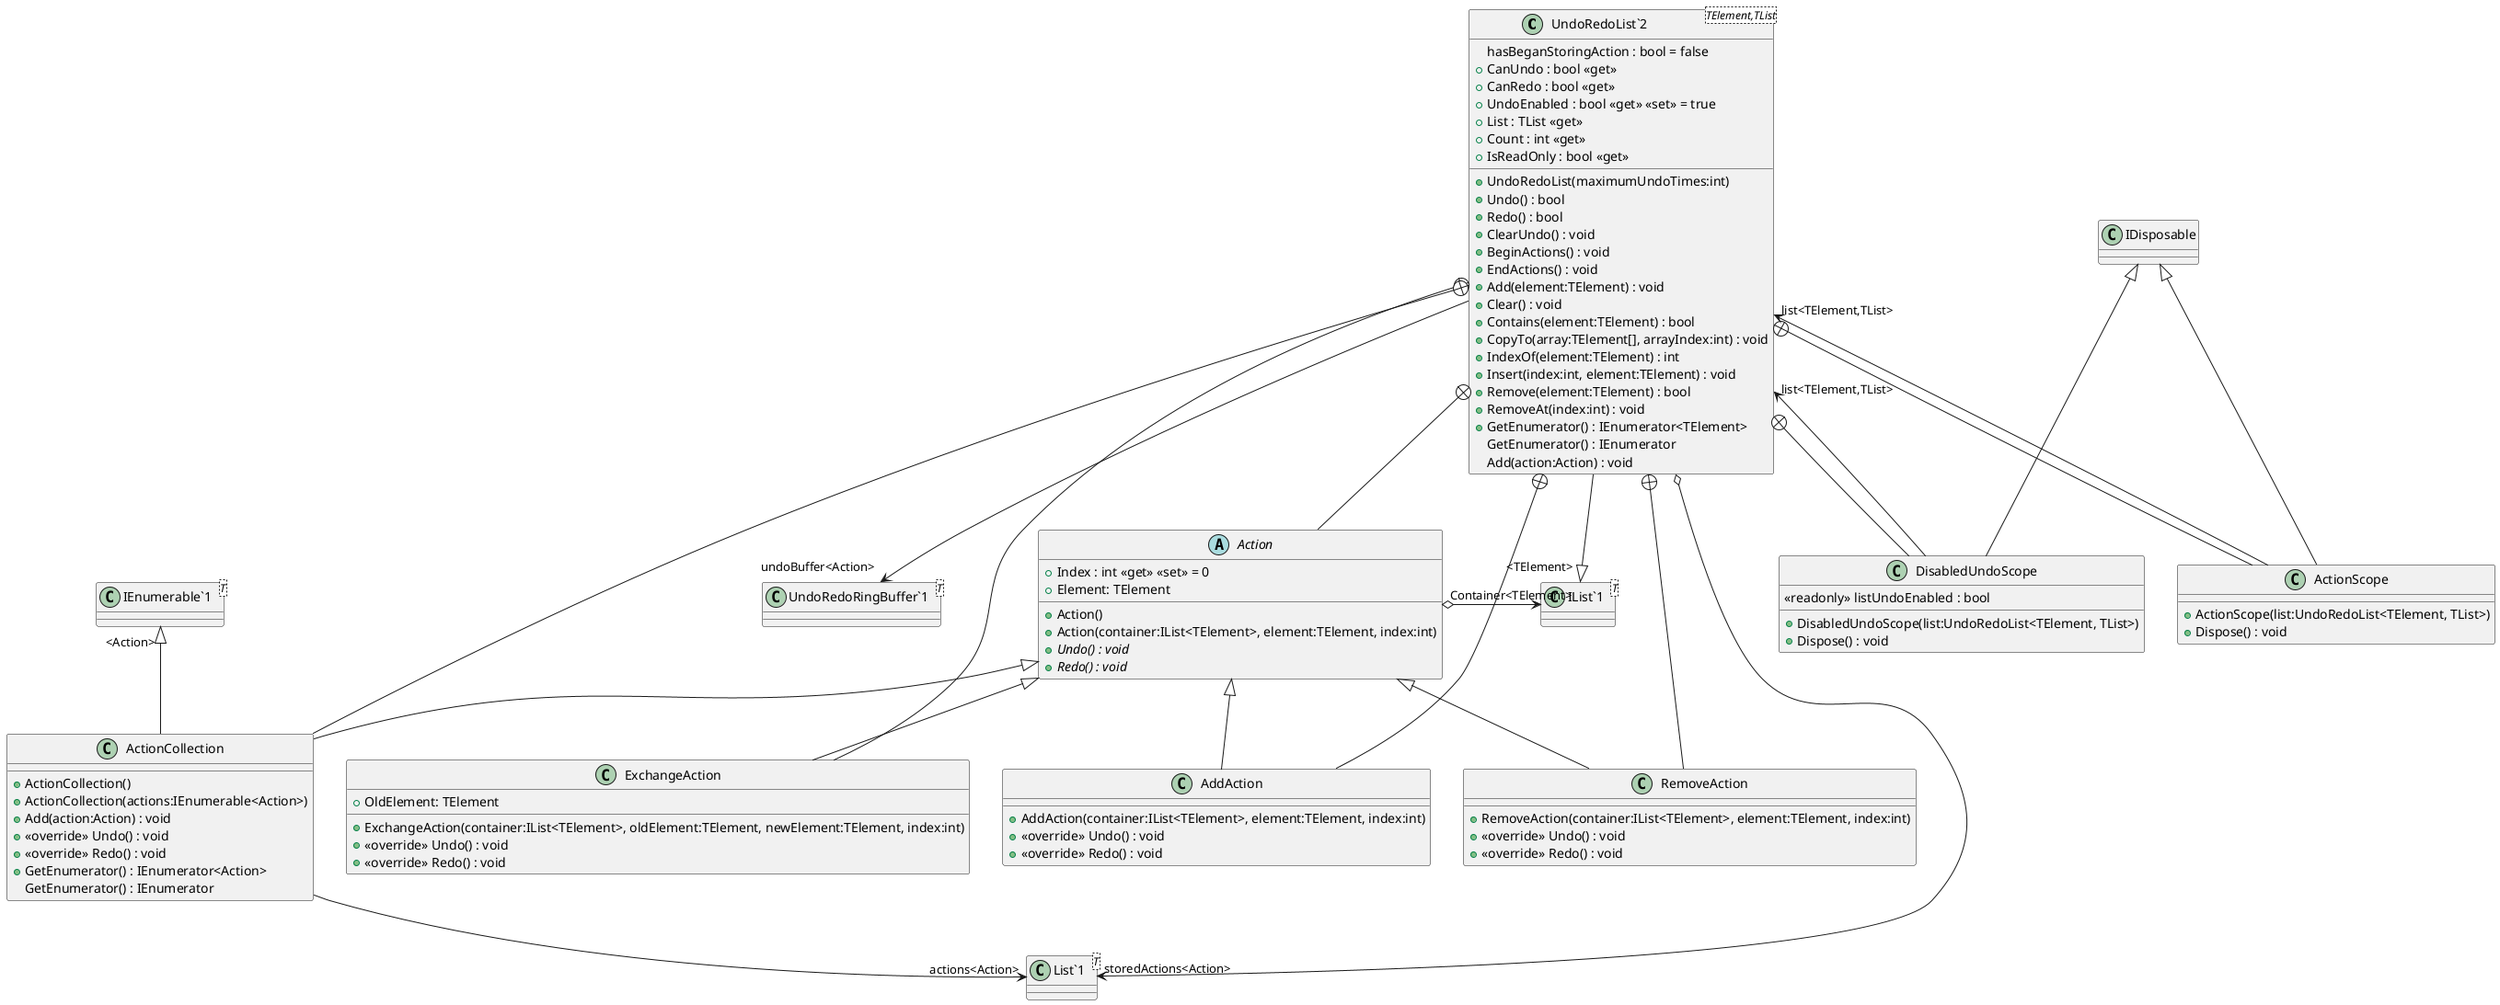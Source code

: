 @startuml
class "UndoRedoList`2"<TElement,TList> {
    hasBeganStoringAction : bool = false
    + CanUndo : bool <<get>>
    + CanRedo : bool <<get>>
    + UndoEnabled : bool <<get>> <<set>> = true
    + UndoRedoList(maximumUndoTimes:int)
    + Undo() : bool
    + Redo() : bool
    + ClearUndo() : void
    + BeginActions() : void
    + EndActions() : void
    + List : TList <<get>>
    + Count : int <<get>>
    + IsReadOnly : bool <<get>>
    + Add(element:TElement) : void
    + Clear() : void
    + Contains(element:TElement) : bool
    + CopyTo(array:TElement[], arrayIndex:int) : void
    + IndexOf(element:TElement) : int
    + Insert(index:int, element:TElement) : void
    + Remove(element:TElement) : bool
    + RemoveAt(index:int) : void
    + GetEnumerator() : IEnumerator<TElement>
    GetEnumerator() : IEnumerator
    Add(action:Action) : void
}
class "IList`1"<T> {
}
abstract class Action {
    + Index : int <<get>> <<set>> = 0
    + Element: TElement
    + Action()
    + Action(container:IList<TElement>, element:TElement, index:int)
    + {abstract} Undo() : void
    + {abstract} Redo() : void
}
class AddAction {
    + AddAction(container:IList<TElement>, element:TElement, index:int)
    + <<override>> Undo() : void
    + <<override>> Redo() : void
}
class RemoveAction {
    + RemoveAction(container:IList<TElement>, element:TElement, index:int)
    + <<override>> Undo() : void
    + <<override>> Redo() : void
}
class ExchangeAction {
    + OldElement: TElement
    + ExchangeAction(container:IList<TElement>, oldElement:TElement, newElement:TElement, index:int)
    + <<override>> Undo() : void
    + <<override>> Redo() : void
}
class ActionCollection {
    + ActionCollection()
    + ActionCollection(actions:IEnumerable<Action>)
    + Add(action:Action) : void
    + <<override>> Undo() : void
    + <<override>> Redo() : void
    + GetEnumerator() : IEnumerator<Action>
    GetEnumerator() : IEnumerator
}
class ActionScope {
    + ActionScope(list:UndoRedoList<TElement, TList>)
    + Dispose() : void
}
class DisabledUndoScope {
    <<readonly>> listUndoEnabled : bool
    + DisabledUndoScope(list:UndoRedoList<TElement, TList>)
    + Dispose() : void
}
class "UndoRedoRingBuffer`1"<T> {
}
class "List`1"<T> {
}
class "IEnumerable`1"<T> {
}
"IList`1" "<TElement>" <|-- "UndoRedoList`2"
"UndoRedoList`2" --> "undoBuffer<Action>" "UndoRedoRingBuffer`1"
"UndoRedoList`2" o-> "storedActions<Action>" "List`1"
"UndoRedoList`2" +-- Action
Action o-> "Container<TElement>" "IList`1"
"UndoRedoList`2" +-- AddAction
Action <|-- AddAction
"UndoRedoList`2" +-- RemoveAction
Action <|-- RemoveAction
"UndoRedoList`2" +-- ExchangeAction
Action <|-- ExchangeAction
"UndoRedoList`2" +-- ActionCollection
Action <|-- ActionCollection
"IEnumerable`1" "<Action>" <|-- ActionCollection
ActionCollection --> "actions<Action>" "List`1"
"UndoRedoList`2" +-- ActionScope
IDisposable <|-- ActionScope
ActionScope --> "list<TElement,TList>" "UndoRedoList`2"
"UndoRedoList`2" +-- DisabledUndoScope
IDisposable <|-- DisabledUndoScope
DisabledUndoScope --> "list<TElement,TList>" "UndoRedoList`2"
@enduml
